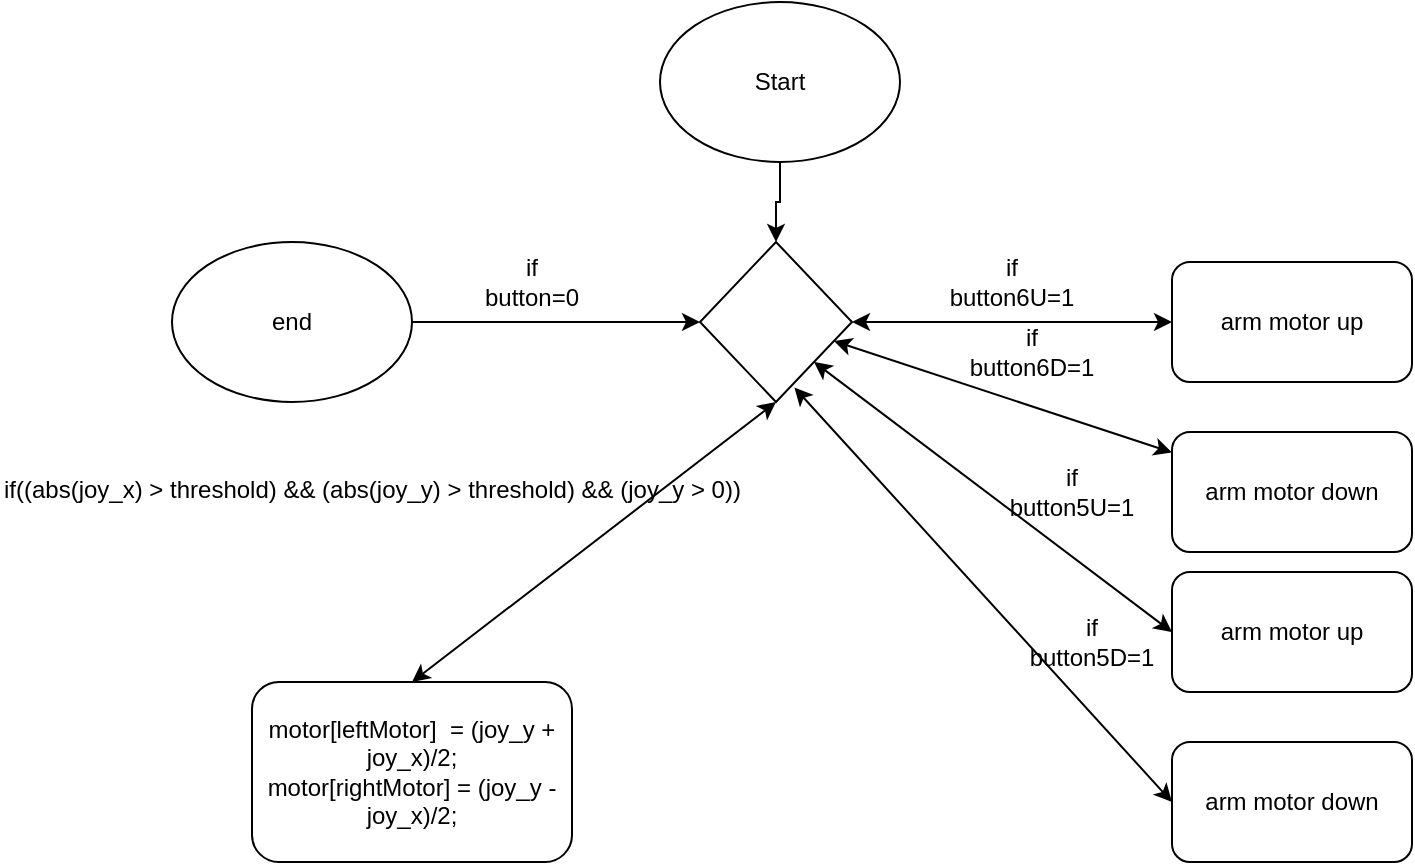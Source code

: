 <mxfile version="12.7.9" type="device"><diagram id="D6CZhkEOAZ4I7_vQydJR" name="Page-1"><mxGraphModel dx="1038" dy="499" grid="1" gridSize="10" guides="1" tooltips="1" connect="1" arrows="1" fold="1" page="1" pageScale="1" pageWidth="827" pageHeight="1169" math="0" shadow="0"><root><mxCell id="0"/><mxCell id="1" parent="0"/><mxCell id="JDyzAMTiL-y4Jtar-cmH-1" value="" style="rhombus;whiteSpace=wrap;html=1;" vertex="1" parent="1"><mxGeometry x="374" y="160" width="76" height="80" as="geometry"/></mxCell><mxCell id="JDyzAMTiL-y4Jtar-cmH-3" style="edgeStyle=orthogonalEdgeStyle;rounded=0;orthogonalLoop=1;jettySize=auto;html=1;" edge="1" parent="1" source="JDyzAMTiL-y4Jtar-cmH-2" target="JDyzAMTiL-y4Jtar-cmH-1"><mxGeometry relative="1" as="geometry"/></mxCell><mxCell id="JDyzAMTiL-y4Jtar-cmH-2" value="Start" style="ellipse;whiteSpace=wrap;html=1;" vertex="1" parent="1"><mxGeometry x="354" y="40" width="120" height="80" as="geometry"/></mxCell><mxCell id="JDyzAMTiL-y4Jtar-cmH-6" value="&lt;div&gt;motor[leftMotor]&amp;nbsp; = (joy_y + joy_x)/2;&lt;/div&gt;&lt;div&gt;&lt;span&gt;motor[rightMotor] = (joy_y - joy_x)/2;&lt;/span&gt;&lt;br&gt;&lt;/div&gt;" style="rounded=1;whiteSpace=wrap;html=1;" vertex="1" parent="1"><mxGeometry x="150" y="380" width="160" height="90" as="geometry"/></mxCell><mxCell id="JDyzAMTiL-y4Jtar-cmH-8" style="edgeStyle=orthogonalEdgeStyle;rounded=0;orthogonalLoop=1;jettySize=auto;html=1;entryX=0;entryY=0.5;entryDx=0;entryDy=0;" edge="1" parent="1" source="JDyzAMTiL-y4Jtar-cmH-7" target="JDyzAMTiL-y4Jtar-cmH-1"><mxGeometry relative="1" as="geometry"/></mxCell><mxCell id="JDyzAMTiL-y4Jtar-cmH-7" value="end" style="ellipse;whiteSpace=wrap;html=1;" vertex="1" parent="1"><mxGeometry x="110" y="160" width="120" height="80" as="geometry"/></mxCell><mxCell id="JDyzAMTiL-y4Jtar-cmH-9" value="if button=0" style="text;html=1;strokeColor=none;fillColor=none;align=center;verticalAlign=middle;whiteSpace=wrap;rounded=0;" vertex="1" parent="1"><mxGeometry x="270" y="170" width="40" height="20" as="geometry"/></mxCell><mxCell id="JDyzAMTiL-y4Jtar-cmH-10" value="if button6U=1" style="text;html=1;strokeColor=none;fillColor=none;align=center;verticalAlign=middle;whiteSpace=wrap;rounded=0;" vertex="1" parent="1"><mxGeometry x="510" y="170" width="40" height="20" as="geometry"/></mxCell><mxCell id="JDyzAMTiL-y4Jtar-cmH-11" value="if((abs(joy_x) &gt; threshold) &amp;&amp; (abs(joy_y) &gt; threshold) &amp;&amp; (joy_y &gt; 0))" style="text;html=1;" vertex="1" parent="1"><mxGeometry x="24" y="270" width="390" height="30" as="geometry"/></mxCell><mxCell id="JDyzAMTiL-y4Jtar-cmH-13" value="arm motor up" style="rounded=1;whiteSpace=wrap;html=1;" vertex="1" parent="1"><mxGeometry x="610" y="170" width="120" height="60" as="geometry"/></mxCell><mxCell id="JDyzAMTiL-y4Jtar-cmH-16" value="" style="endArrow=classic;startArrow=classic;html=1;exitX=0.5;exitY=0;exitDx=0;exitDy=0;entryX=0.5;entryY=1;entryDx=0;entryDy=0;" edge="1" parent="1" source="JDyzAMTiL-y4Jtar-cmH-6" target="JDyzAMTiL-y4Jtar-cmH-1"><mxGeometry width="50" height="50" relative="1" as="geometry"><mxPoint x="210" y="360" as="sourcePoint"/><mxPoint x="230" y="310" as="targetPoint"/><Array as="points"/></mxGeometry></mxCell><mxCell id="JDyzAMTiL-y4Jtar-cmH-17" value="" style="endArrow=classic;startArrow=classic;html=1;entryX=0;entryY=0.5;entryDx=0;entryDy=0;exitX=1;exitY=0.5;exitDx=0;exitDy=0;" edge="1" parent="1" source="JDyzAMTiL-y4Jtar-cmH-1" target="JDyzAMTiL-y4Jtar-cmH-13"><mxGeometry width="50" height="50" relative="1" as="geometry"><mxPoint x="480" y="230" as="sourcePoint"/><mxPoint x="530" y="180" as="targetPoint"/></mxGeometry></mxCell><mxCell id="JDyzAMTiL-y4Jtar-cmH-19" value="" style="endArrow=classic;startArrow=classic;html=1;" edge="1" parent="1" source="JDyzAMTiL-y4Jtar-cmH-20" target="JDyzAMTiL-y4Jtar-cmH-1"><mxGeometry width="50" height="50" relative="1" as="geometry"><mxPoint x="580" y="270" as="sourcePoint"/><mxPoint x="490" y="230" as="targetPoint"/></mxGeometry></mxCell><mxCell id="JDyzAMTiL-y4Jtar-cmH-20" value="arm motor down" style="rounded=1;whiteSpace=wrap;html=1;" vertex="1" parent="1"><mxGeometry x="610" y="255" width="120" height="60" as="geometry"/></mxCell><mxCell id="JDyzAMTiL-y4Jtar-cmH-22" value="if button6D=1" style="text;html=1;strokeColor=none;fillColor=none;align=center;verticalAlign=middle;whiteSpace=wrap;rounded=0;" vertex="1" parent="1"><mxGeometry x="520" y="180" width="40" height="70" as="geometry"/></mxCell><mxCell id="JDyzAMTiL-y4Jtar-cmH-23" value="if button5U=1" style="text;html=1;strokeColor=none;fillColor=none;align=center;verticalAlign=middle;whiteSpace=wrap;rounded=0;" vertex="1" parent="1"><mxGeometry x="540" y="275" width="40" height="20" as="geometry"/></mxCell><mxCell id="JDyzAMTiL-y4Jtar-cmH-24" value="arm motor up" style="rounded=1;whiteSpace=wrap;html=1;" vertex="1" parent="1"><mxGeometry x="610" y="325" width="120" height="60" as="geometry"/></mxCell><mxCell id="JDyzAMTiL-y4Jtar-cmH-25" value="arm motor down" style="rounded=1;whiteSpace=wrap;html=1;" vertex="1" parent="1"><mxGeometry x="610" y="410" width="120" height="60" as="geometry"/></mxCell><mxCell id="JDyzAMTiL-y4Jtar-cmH-26" value="if button5D=1" style="text;html=1;strokeColor=none;fillColor=none;align=center;verticalAlign=middle;whiteSpace=wrap;rounded=0;" vertex="1" parent="1"><mxGeometry x="550" y="325" width="40" height="70" as="geometry"/></mxCell><mxCell id="JDyzAMTiL-y4Jtar-cmH-27" value="" style="endArrow=classic;startArrow=classic;html=1;entryX=1;entryY=1;entryDx=0;entryDy=0;exitX=0;exitY=0.5;exitDx=0;exitDy=0;" edge="1" parent="1" source="JDyzAMTiL-y4Jtar-cmH-24" target="JDyzAMTiL-y4Jtar-cmH-1"><mxGeometry width="50" height="50" relative="1" as="geometry"><mxPoint x="450" y="315" as="sourcePoint"/><mxPoint x="500" y="265" as="targetPoint"/></mxGeometry></mxCell><mxCell id="JDyzAMTiL-y4Jtar-cmH-28" value="" style="endArrow=classic;startArrow=classic;html=1;entryX=0.621;entryY=0.91;entryDx=0;entryDy=0;entryPerimeter=0;exitX=0;exitY=0.5;exitDx=0;exitDy=0;" edge="1" parent="1" source="JDyzAMTiL-y4Jtar-cmH-25" target="JDyzAMTiL-y4Jtar-cmH-1"><mxGeometry width="50" height="50" relative="1" as="geometry"><mxPoint x="390" y="280" as="sourcePoint"/><mxPoint x="440" y="230" as="targetPoint"/></mxGeometry></mxCell></root></mxGraphModel></diagram></mxfile>